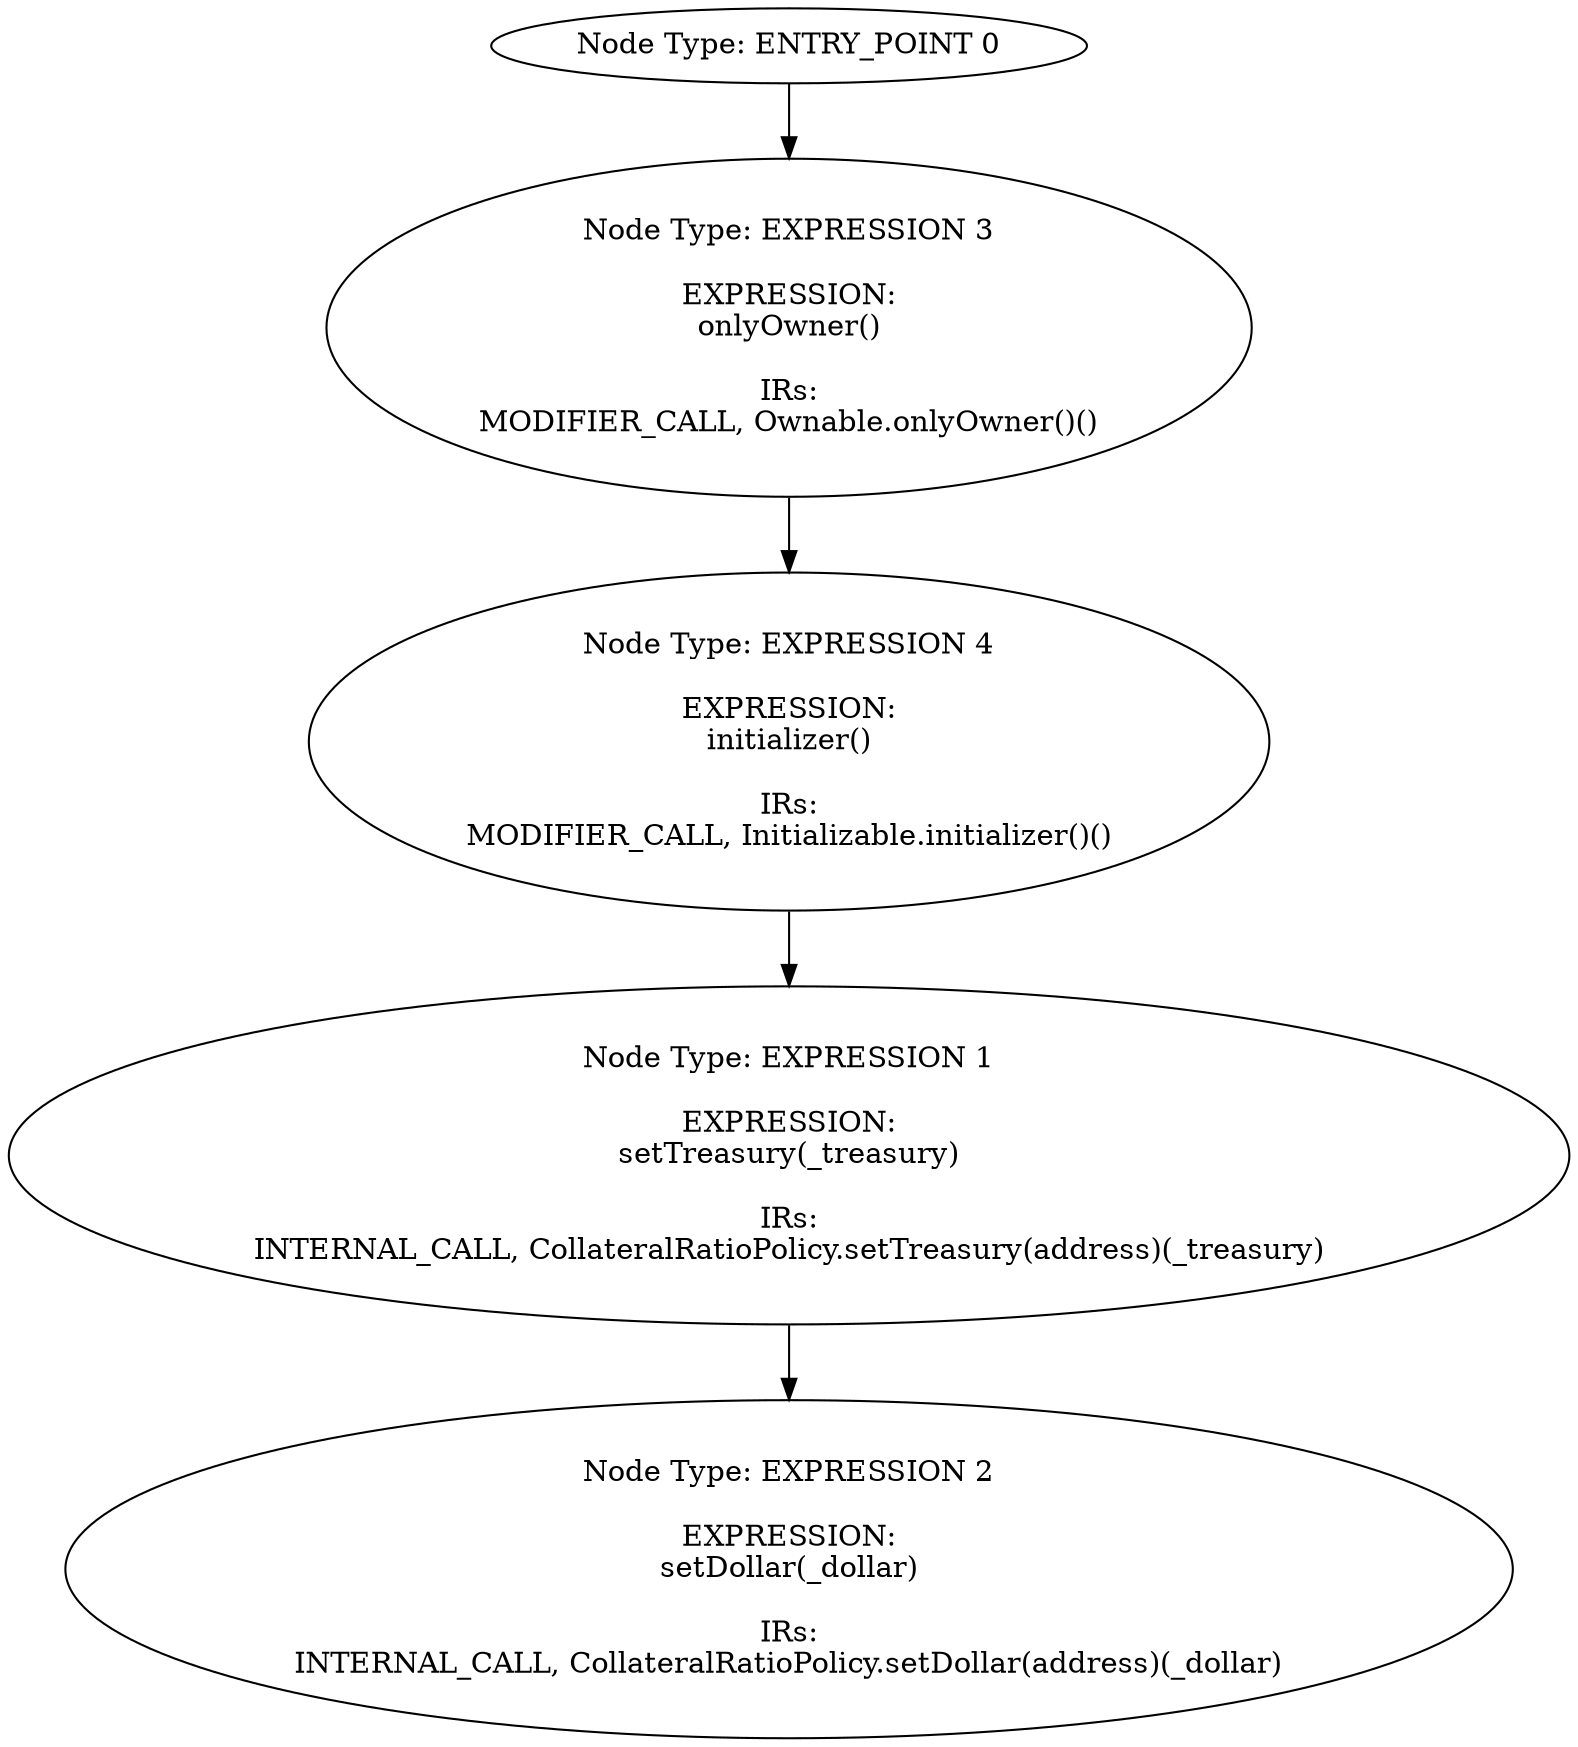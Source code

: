 digraph{
0[label="Node Type: ENTRY_POINT 0
"];
0->3;
1[label="Node Type: EXPRESSION 1

EXPRESSION:
setTreasury(_treasury)

IRs:
INTERNAL_CALL, CollateralRatioPolicy.setTreasury(address)(_treasury)"];
1->2;
2[label="Node Type: EXPRESSION 2

EXPRESSION:
setDollar(_dollar)

IRs:
INTERNAL_CALL, CollateralRatioPolicy.setDollar(address)(_dollar)"];
3[label="Node Type: EXPRESSION 3

EXPRESSION:
onlyOwner()

IRs:
MODIFIER_CALL, Ownable.onlyOwner()()"];
3->4;
4[label="Node Type: EXPRESSION 4

EXPRESSION:
initializer()

IRs:
MODIFIER_CALL, Initializable.initializer()()"];
4->1;
}
